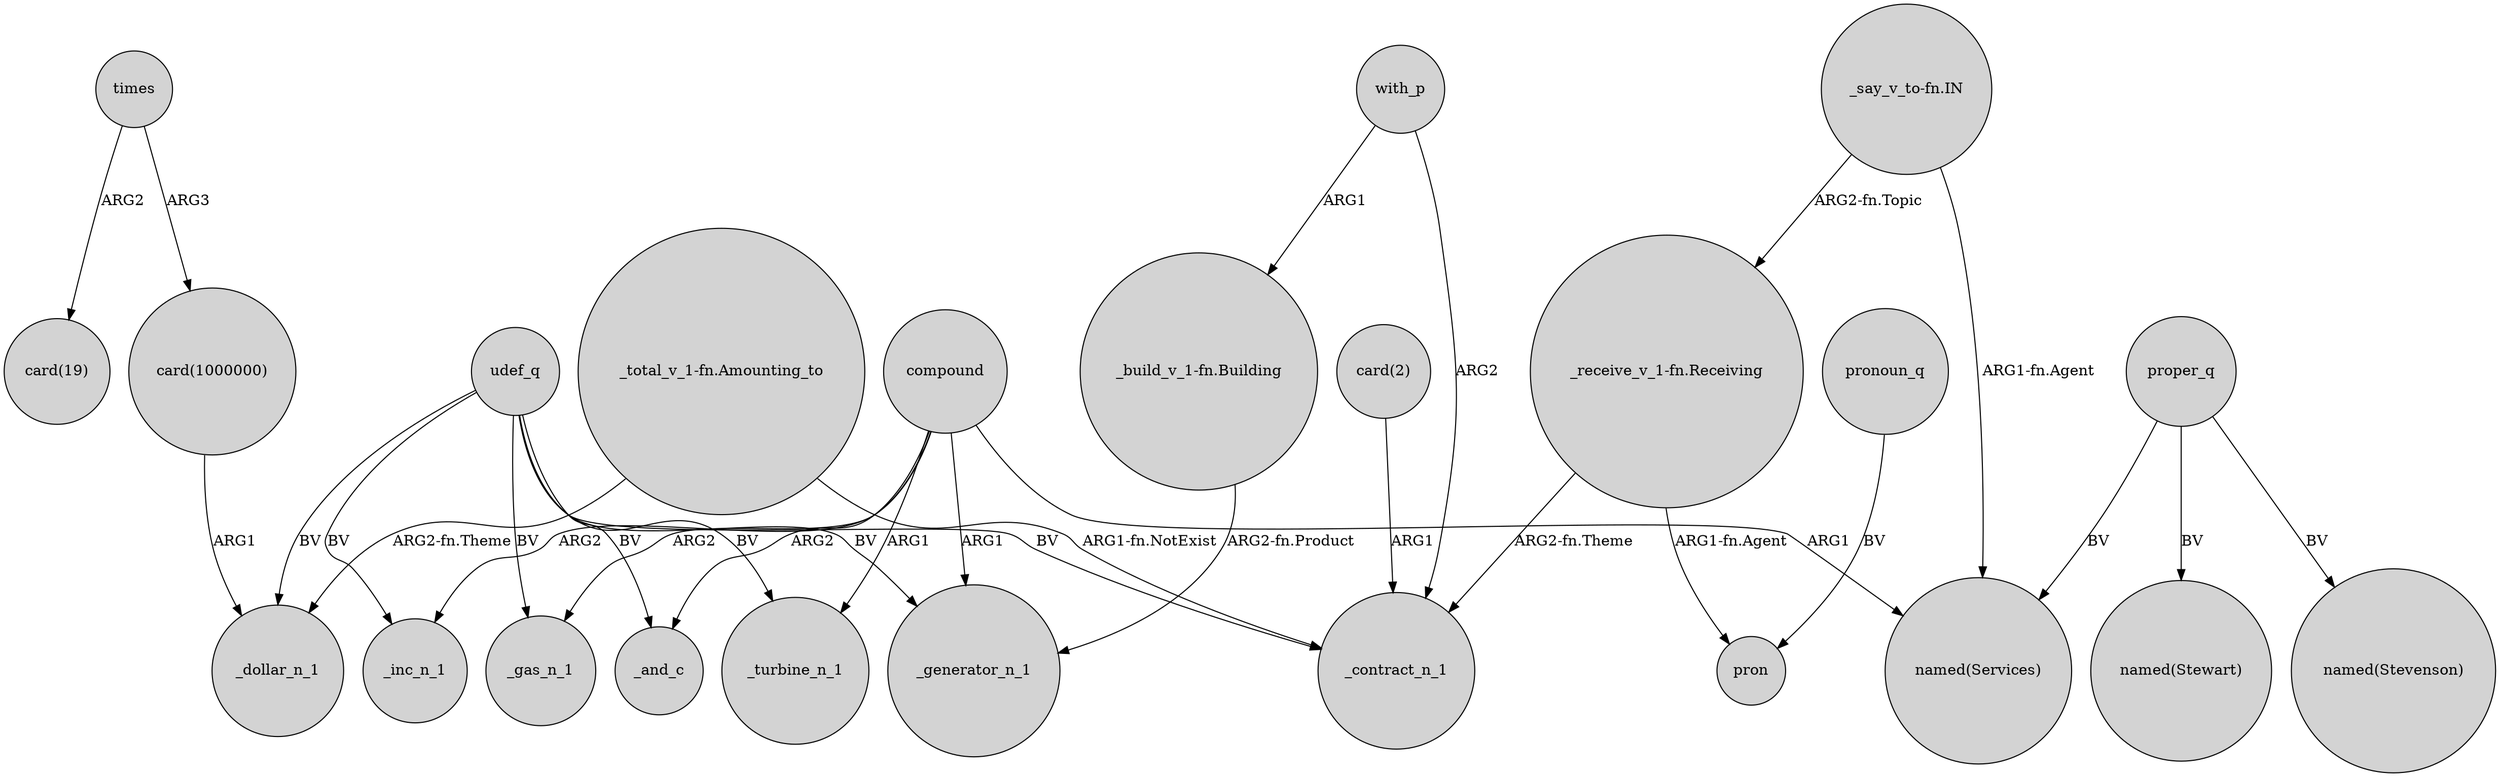 digraph {
	node [shape=circle style=filled]
	times -> "card(19)" [label=ARG2]
	"card(1000000)" -> _dollar_n_1 [label=ARG1]
	"_say_v_to-fn.IN" -> "_receive_v_1-fn.Receiving" [label="ARG2-fn.Topic"]
	udef_q -> _inc_n_1 [label=BV]
	compound -> _turbine_n_1 [label=ARG1]
	proper_q -> "named(Stevenson)" [label=BV]
	with_p -> "_build_v_1-fn.Building" [label=ARG1]
	compound -> "named(Services)" [label=ARG1]
	udef_q -> _turbine_n_1 [label=BV]
	proper_q -> "named(Services)" [label=BV]
	proper_q -> "named(Stewart)" [label=BV]
	compound -> _gas_n_1 [label=ARG2]
	"_total_v_1-fn.Amounting_to" -> _contract_n_1 [label="ARG1-fn.NotExist"]
	"_say_v_to-fn.IN" -> "named(Services)" [label="ARG1-fn.Agent"]
	compound -> _generator_n_1 [label=ARG1]
	"_receive_v_1-fn.Receiving" -> pron [label="ARG1-fn.Agent"]
	pronoun_q -> pron [label=BV]
	compound -> _and_c [label=ARG2]
	"_build_v_1-fn.Building" -> _generator_n_1 [label="ARG2-fn.Product"]
	times -> "card(1000000)" [label=ARG3]
	udef_q -> _gas_n_1 [label=BV]
	with_p -> _contract_n_1 [label=ARG2]
	udef_q -> _and_c [label=BV]
	udef_q -> _contract_n_1 [label=BV]
	"_total_v_1-fn.Amounting_to" -> _dollar_n_1 [label="ARG2-fn.Theme"]
	compound -> _inc_n_1 [label=ARG2]
	udef_q -> _generator_n_1 [label=BV]
	"_receive_v_1-fn.Receiving" -> _contract_n_1 [label="ARG2-fn.Theme"]
	udef_q -> _dollar_n_1 [label=BV]
	"card(2)" -> _contract_n_1 [label=ARG1]
}
